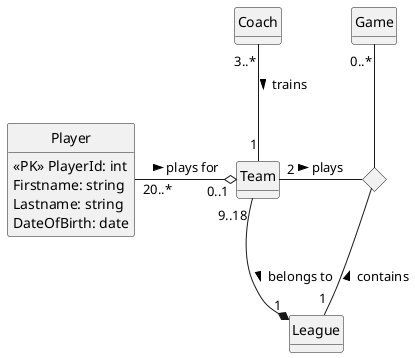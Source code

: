 @startuml soccer

hide circle
hide methods

class Player{
    <<PK>> PlayerId: int
    Firstname: string
    Lastname: string
    DateOfBirth: date
}

class Coach

class Team

class League

class Game

Player "20..*" -right-o "0..1" Team : plays for >
Coach "3..*" -down- "1" Team : trains >
Team "9..18" -down-* "1" League : belongs to >

<> diamond1
Game "0..*" -down- diamond1 
diamond1 -left- "2" Team : plays <
diamond1 -down- "1" League : contains <


@enduml